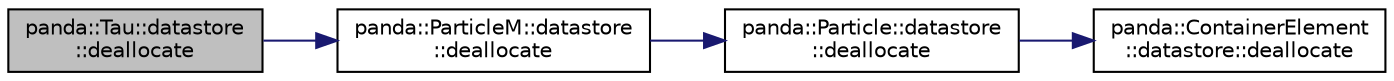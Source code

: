 digraph "panda::Tau::datastore::deallocate"
{
 // INTERACTIVE_SVG=YES
  edge [fontname="Helvetica",fontsize="10",labelfontname="Helvetica",labelfontsize="10"];
  node [fontname="Helvetica",fontsize="10",shape=record];
  rankdir="LR";
  Node1 [label="panda::Tau::datastore\l::deallocate",height=0.2,width=0.4,color="black", fillcolor="grey75", style="filled" fontcolor="black"];
  Node1 -> Node2 [color="midnightblue",fontsize="10",style="solid"];
  Node2 [label="panda::ParticleM::datastore\l::deallocate",height=0.2,width=0.4,color="black", fillcolor="white", style="filled",URL="$structpanda_1_1ParticleM_1_1datastore.html#a85c4ce11f1d7c6944a525ad2488880aa"];
  Node2 -> Node3 [color="midnightblue",fontsize="10",style="solid"];
  Node3 [label="panda::Particle::datastore\l::deallocate",height=0.2,width=0.4,color="black", fillcolor="white", style="filled",URL="$structpanda_1_1Particle_1_1datastore.html#ad741e5ab6ebeb9ca897ba9472d0dea36"];
  Node3 -> Node4 [color="midnightblue",fontsize="10",style="solid"];
  Node4 [label="panda::ContainerElement\l::datastore::deallocate",height=0.2,width=0.4,color="black", fillcolor="white", style="filled",URL="$structpanda_1_1ContainerElement_1_1datastore.html#a8827cbb1304b781fcba764a6bf4cbcc1"];
}
